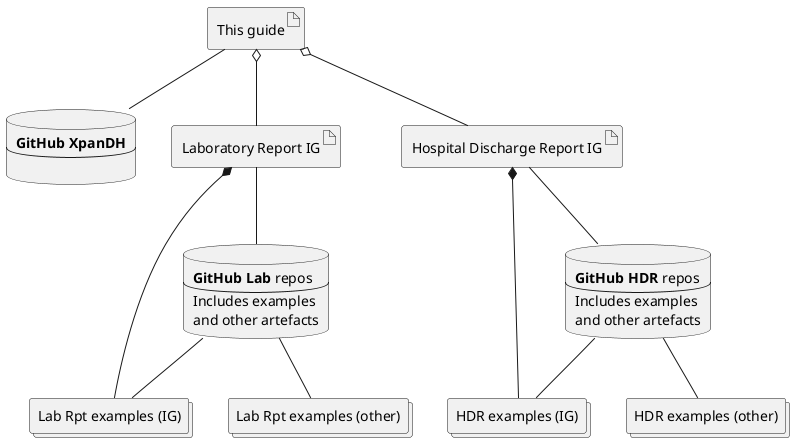 @startuml


database GitHubLab [
<b>GitHub Lab</b> repos
----
Includes examples
and other artefacts
]

database GitHubHDR [
<b>GitHub HDR</b> repos
----
Includes examples
and other artefacts
]
database GitHubXph [
<b>GitHub XpanDH</b>
----

]

collections LabReportIg [
Lab Rpt examples (IG)
]

collections LabReport [
Lab Rpt examples (other)
]

collections HDRIg [
HDR examples (IG)
]

collections HDR [
HDR examples (other)
]


artifact "This guide"
artifact "Laboratory Report IG"
artifact "Hospital Discharge Report IG"


"This guide" -- GitHubXph 
"This guide" o-- "Laboratory Report IG"
"This guide" o-- "Hospital Discharge Report IG"

"Laboratory Report IG" -- GitHubLab 
"Laboratory Report IG" *-- LabReportIg 
GitHubLab -- LabReport 
GitHubLab -- LabReportIg

"Hospital Discharge Report IG" -- GitHubHDR
"Hospital Discharge Report IG" *-- HDRIg
GitHubHDR -- HDR
GitHubHDR -- HDRIg


@enduml